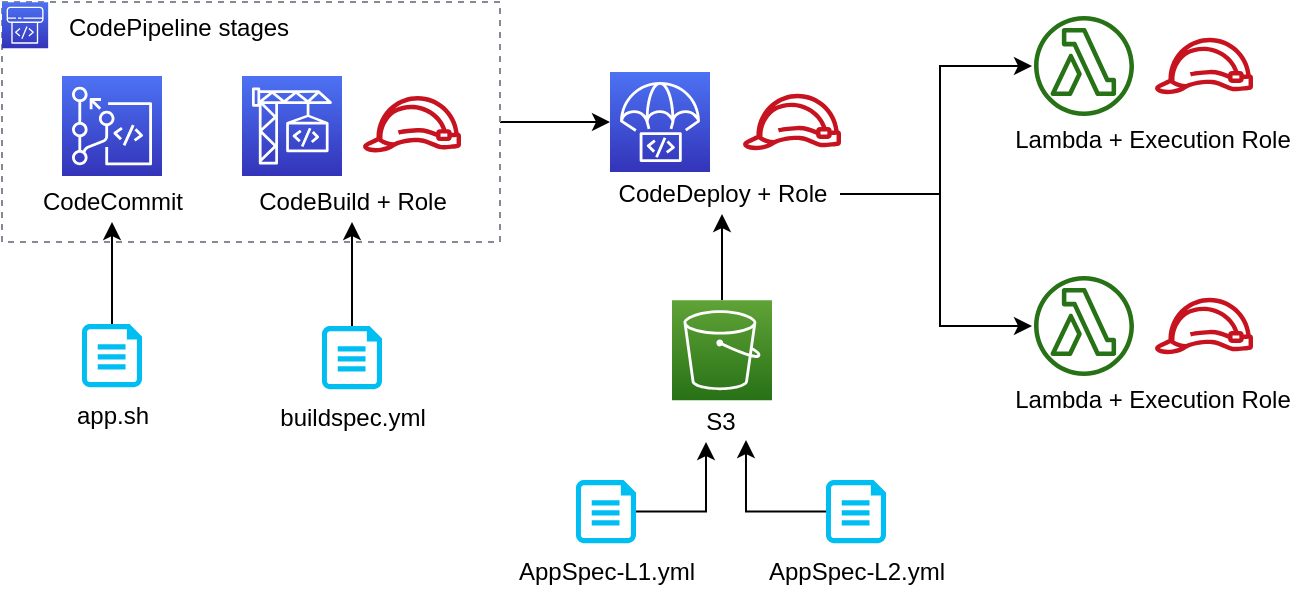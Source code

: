 <mxfile version="14.1.8" type="device"><diagram id="VrJSyCtyyk0UYBWMlAai" name="Page-1"><mxGraphModel dx="905" dy="672" grid="1" gridSize="10" guides="1" tooltips="1" connect="1" arrows="1" fold="1" page="1" pageScale="1" pageWidth="850" pageHeight="1100" math="0" shadow="0"><root><mxCell id="0"/><mxCell id="1" parent="0"/><mxCell id="CgnZ6I5k_JEpJdd7FQ-a-94" style="edgeStyle=orthogonalEdgeStyle;rounded=0;orthogonalLoop=1;jettySize=auto;html=1;" edge="1" parent="1" source="CgnZ6I5k_JEpJdd7FQ-a-36" target="CgnZ6I5k_JEpJdd7FQ-a-88"><mxGeometry relative="1" as="geometry"/></mxCell><mxCell id="CgnZ6I5k_JEpJdd7FQ-a-36" value="" style="outlineConnect=0;gradientColor=none;html=1;whiteSpace=wrap;fontSize=12;fontStyle=0;strokeColor=#858B94;fillColor=none;verticalAlign=top;align=center;fontColor=#858B94;dashed=1;spacingTop=3;" vertex="1" parent="1"><mxGeometry x="90" y="563" width="249" height="120" as="geometry"/></mxCell><mxCell id="CgnZ6I5k_JEpJdd7FQ-a-15" value="" style="outlineConnect=0;fontColor=#232F3E;gradientColor=#4D72F3;gradientDirection=north;fillColor=#3334B9;strokeColor=#ffffff;dashed=0;verticalLabelPosition=bottom;verticalAlign=top;align=center;html=1;fontSize=12;fontStyle=0;aspect=fixed;shape=mxgraph.aws4.resourceIcon;resIcon=mxgraph.aws4.codepipeline;" vertex="1" parent="1"><mxGeometry x="90" y="563.08" width="23.077" height="23.077" as="geometry"/></mxCell><mxCell id="CgnZ6I5k_JEpJdd7FQ-a-37" value="CodePipeline stages" style="text;html=1;align=center;verticalAlign=middle;resizable=0;points=[];autosize=1;" vertex="1" parent="1"><mxGeometry x="113.078" y="566.155" width="130" height="20" as="geometry"/></mxCell><mxCell id="CgnZ6I5k_JEpJdd7FQ-a-66" value="" style="group" vertex="1" connectable="0" parent="1"><mxGeometry x="100" y="600" width="90" height="180" as="geometry"/></mxCell><mxCell id="CgnZ6I5k_JEpJdd7FQ-a-25" value="" style="group" vertex="1" connectable="0" parent="CgnZ6I5k_JEpJdd7FQ-a-66"><mxGeometry width="90" height="73" as="geometry"/></mxCell><mxCell id="CgnZ6I5k_JEpJdd7FQ-a-1" value="" style="outlineConnect=0;fontColor=#232F3E;gradientColor=#4D72F3;gradientDirection=north;fillColor=#3334B9;strokeColor=#ffffff;dashed=0;verticalLabelPosition=bottom;verticalAlign=top;align=center;html=1;fontSize=12;fontStyle=0;aspect=fixed;shape=mxgraph.aws4.resourceIcon;resIcon=mxgraph.aws4.codecommit;" vertex="1" parent="CgnZ6I5k_JEpJdd7FQ-a-25"><mxGeometry x="20" width="50" height="50" as="geometry"/></mxCell><mxCell id="CgnZ6I5k_JEpJdd7FQ-a-24" value="CodeCommit" style="text;html=1;align=center;verticalAlign=middle;resizable=0;points=[];autosize=1;" vertex="1" parent="CgnZ6I5k_JEpJdd7FQ-a-25"><mxGeometry y="53" width="90" height="20" as="geometry"/></mxCell><mxCell id="CgnZ6I5k_JEpJdd7FQ-a-27" value="" style="group" vertex="1" connectable="0" parent="CgnZ6I5k_JEpJdd7FQ-a-66"><mxGeometry x="20" y="124" width="50" height="56" as="geometry"/></mxCell><mxCell id="CgnZ6I5k_JEpJdd7FQ-a-8" value="" style="verticalLabelPosition=bottom;html=1;verticalAlign=top;align=center;strokeColor=none;fillColor=#00BEF2;shape=mxgraph.azure.cloud_services_configuration_file;pointerEvents=1;" vertex="1" parent="CgnZ6I5k_JEpJdd7FQ-a-27"><mxGeometry x="10" width="30" height="31.58" as="geometry"/></mxCell><mxCell id="CgnZ6I5k_JEpJdd7FQ-a-26" value="app.sh" style="text;html=1;align=center;verticalAlign=middle;resizable=0;points=[];autosize=1;" vertex="1" parent="CgnZ6I5k_JEpJdd7FQ-a-27"><mxGeometry y="36" width="50" height="20" as="geometry"/></mxCell><mxCell id="CgnZ6I5k_JEpJdd7FQ-a-28" style="edgeStyle=orthogonalEdgeStyle;rounded=0;orthogonalLoop=1;jettySize=auto;html=1;" edge="1" parent="CgnZ6I5k_JEpJdd7FQ-a-66" source="CgnZ6I5k_JEpJdd7FQ-a-8" target="CgnZ6I5k_JEpJdd7FQ-a-24"><mxGeometry relative="1" as="geometry"/></mxCell><mxCell id="CgnZ6I5k_JEpJdd7FQ-a-11" value="" style="group" vertex="1" connectable="0" parent="1"><mxGeometry x="590" y="570" width="150" height="72.12" as="geometry"/></mxCell><mxCell id="CgnZ6I5k_JEpJdd7FQ-a-12" value="" style="outlineConnect=0;fontColor=#232F3E;gradientColor=none;fillColor=#C7131F;strokeColor=none;dashed=0;verticalLabelPosition=bottom;verticalAlign=top;align=center;html=1;fontSize=12;fontStyle=0;aspect=fixed;pointerEvents=1;shape=mxgraph.aws4.role;" vertex="1" parent="CgnZ6I5k_JEpJdd7FQ-a-11"><mxGeometry x="76" y="10.9" width="50" height="28.21" as="geometry"/></mxCell><mxCell id="CgnZ6I5k_JEpJdd7FQ-a-13" value="" style="outlineConnect=0;fontColor=#232F3E;gradientColor=none;fillColor=#277116;strokeColor=none;dashed=0;verticalLabelPosition=bottom;verticalAlign=top;align=center;html=1;fontSize=12;fontStyle=0;aspect=fixed;pointerEvents=1;shape=mxgraph.aws4.lambda_function;" vertex="1" parent="CgnZ6I5k_JEpJdd7FQ-a-11"><mxGeometry x="16" width="50" height="50" as="geometry"/></mxCell><mxCell id="CgnZ6I5k_JEpJdd7FQ-a-14" value="Lambda + Execution Role" style="text;html=1;resizable=0;autosize=1;align=center;verticalAlign=middle;points=[];fillColor=none;strokeColor=none;rounded=0;" vertex="1" parent="CgnZ6I5k_JEpJdd7FQ-a-11"><mxGeometry y="52.12" width="150" height="20" as="geometry"/></mxCell><mxCell id="CgnZ6I5k_JEpJdd7FQ-a-58" value="" style="group" vertex="1" connectable="0" parent="1"><mxGeometry x="590" y="700" width="150" height="72.12" as="geometry"/></mxCell><mxCell id="CgnZ6I5k_JEpJdd7FQ-a-59" value="" style="outlineConnect=0;fontColor=#232F3E;gradientColor=none;fillColor=#C7131F;strokeColor=none;dashed=0;verticalLabelPosition=bottom;verticalAlign=top;align=center;html=1;fontSize=12;fontStyle=0;aspect=fixed;pointerEvents=1;shape=mxgraph.aws4.role;" vertex="1" parent="CgnZ6I5k_JEpJdd7FQ-a-58"><mxGeometry x="76" y="10.9" width="50" height="28.21" as="geometry"/></mxCell><mxCell id="CgnZ6I5k_JEpJdd7FQ-a-60" value="" style="outlineConnect=0;fontColor=#232F3E;gradientColor=none;fillColor=#277116;strokeColor=none;dashed=0;verticalLabelPosition=bottom;verticalAlign=top;align=center;html=1;fontSize=12;fontStyle=0;aspect=fixed;pointerEvents=1;shape=mxgraph.aws4.lambda_function;" vertex="1" parent="CgnZ6I5k_JEpJdd7FQ-a-58"><mxGeometry x="16" width="50" height="50" as="geometry"/></mxCell><mxCell id="CgnZ6I5k_JEpJdd7FQ-a-61" value="Lambda + Execution Role" style="text;html=1;resizable=0;autosize=1;align=center;verticalAlign=middle;points=[];fillColor=none;strokeColor=none;rounded=0;" vertex="1" parent="CgnZ6I5k_JEpJdd7FQ-a-58"><mxGeometry y="52.12" width="150" height="20" as="geometry"/></mxCell><mxCell id="CgnZ6I5k_JEpJdd7FQ-a-85" value="" style="group" vertex="1" connectable="0" parent="1"><mxGeometry x="210" y="600" width="110" height="181" as="geometry"/></mxCell><mxCell id="CgnZ6I5k_JEpJdd7FQ-a-82" value="" style="outlineConnect=0;fontColor=#232F3E;gradientColor=none;fillColor=#C7131F;strokeColor=none;dashed=0;verticalLabelPosition=bottom;verticalAlign=top;align=center;html=1;fontSize=12;fontStyle=0;aspect=fixed;pointerEvents=1;shape=mxgraph.aws4.role;" vertex="1" parent="CgnZ6I5k_JEpJdd7FQ-a-85"><mxGeometry x="60" y="10" width="50" height="28.21" as="geometry"/></mxCell><mxCell id="CgnZ6I5k_JEpJdd7FQ-a-34" value="" style="group" vertex="1" connectable="0" parent="CgnZ6I5k_JEpJdd7FQ-a-85"><mxGeometry x="10" y="125" width="90" height="56" as="geometry"/></mxCell><mxCell id="CgnZ6I5k_JEpJdd7FQ-a-32" value="" style="verticalLabelPosition=bottom;html=1;verticalAlign=top;align=center;strokeColor=none;fillColor=#00BEF2;shape=mxgraph.azure.cloud_services_configuration_file;pointerEvents=1;" vertex="1" parent="CgnZ6I5k_JEpJdd7FQ-a-34"><mxGeometry x="30" width="30" height="31.58" as="geometry"/></mxCell><mxCell id="CgnZ6I5k_JEpJdd7FQ-a-33" value="buildspec.yml" style="text;html=1;align=center;verticalAlign=middle;resizable=0;points=[];autosize=1;" vertex="1" parent="CgnZ6I5k_JEpJdd7FQ-a-34"><mxGeometry y="36" width="90" height="20" as="geometry"/></mxCell><mxCell id="CgnZ6I5k_JEpJdd7FQ-a-35" style="edgeStyle=orthogonalEdgeStyle;rounded=0;orthogonalLoop=1;jettySize=auto;html=1;" edge="1" parent="CgnZ6I5k_JEpJdd7FQ-a-85" source="CgnZ6I5k_JEpJdd7FQ-a-32" target="CgnZ6I5k_JEpJdd7FQ-a-29"><mxGeometry x="10" as="geometry"/></mxCell><mxCell id="CgnZ6I5k_JEpJdd7FQ-a-2" value="" style="outlineConnect=0;fontColor=#232F3E;gradientColor=#4D72F3;gradientDirection=north;fillColor=#3334B9;strokeColor=#ffffff;dashed=0;verticalLabelPosition=bottom;verticalAlign=top;align=center;html=1;fontSize=12;fontStyle=0;aspect=fixed;shape=mxgraph.aws4.resourceIcon;resIcon=mxgraph.aws4.codebuild;" vertex="1" parent="CgnZ6I5k_JEpJdd7FQ-a-85"><mxGeometry width="50" height="50" as="geometry"/></mxCell><mxCell id="CgnZ6I5k_JEpJdd7FQ-a-29" value="CodeBuild + Role" style="text;html=1;align=center;verticalAlign=middle;resizable=0;points=[];autosize=1;" vertex="1" parent="CgnZ6I5k_JEpJdd7FQ-a-85"><mxGeometry y="53" width="110" height="20" as="geometry"/></mxCell><mxCell id="CgnZ6I5k_JEpJdd7FQ-a-90" value="" style="group" vertex="1" connectable="0" parent="1"><mxGeometry x="390" y="598" width="120" height="71" as="geometry"/></mxCell><mxCell id="CgnZ6I5k_JEpJdd7FQ-a-86" value="" style="outlineConnect=0;fontColor=#232F3E;gradientColor=none;fillColor=#C7131F;strokeColor=none;dashed=0;verticalLabelPosition=bottom;verticalAlign=top;align=center;html=1;fontSize=12;fontStyle=0;aspect=fixed;pointerEvents=1;shape=mxgraph.aws4.role;" vertex="1" parent="CgnZ6I5k_JEpJdd7FQ-a-90"><mxGeometry x="70" y="10.9" width="50" height="28.21" as="geometry"/></mxCell><mxCell id="CgnZ6I5k_JEpJdd7FQ-a-88" value="" style="outlineConnect=0;fontColor=#232F3E;gradientColor=#4D72F3;gradientDirection=north;fillColor=#3334B9;strokeColor=#ffffff;dashed=0;verticalLabelPosition=bottom;verticalAlign=top;align=center;html=1;fontSize=12;fontStyle=0;aspect=fixed;shape=mxgraph.aws4.resourceIcon;resIcon=mxgraph.aws4.codedeploy;" vertex="1" parent="CgnZ6I5k_JEpJdd7FQ-a-90"><mxGeometry x="4" width="50" height="50" as="geometry"/></mxCell><mxCell id="CgnZ6I5k_JEpJdd7FQ-a-89" value="CodeDeploy + Role" style="text;html=1;align=center;verticalAlign=middle;resizable=0;points=[];autosize=1;" vertex="1" parent="CgnZ6I5k_JEpJdd7FQ-a-90"><mxGeometry y="51" width="120" height="20" as="geometry"/></mxCell><mxCell id="CgnZ6I5k_JEpJdd7FQ-a-92" style="edgeStyle=orthogonalEdgeStyle;rounded=0;orthogonalLoop=1;jettySize=auto;html=1;" edge="1" parent="1" source="CgnZ6I5k_JEpJdd7FQ-a-22" target="CgnZ6I5k_JEpJdd7FQ-a-89"><mxGeometry relative="1" as="geometry"/></mxCell><mxCell id="CgnZ6I5k_JEpJdd7FQ-a-93" value="" style="group" vertex="1" connectable="0" parent="1"><mxGeometry x="347" y="712.12" width="220" height="145.88" as="geometry"/></mxCell><mxCell id="CgnZ6I5k_JEpJdd7FQ-a-41" value="" style="group" vertex="1" connectable="0" parent="CgnZ6I5k_JEpJdd7FQ-a-93"><mxGeometry y="89.88" width="95" height="56" as="geometry"/></mxCell><mxCell id="CgnZ6I5k_JEpJdd7FQ-a-42" value="" style="verticalLabelPosition=bottom;html=1;verticalAlign=top;align=center;strokeColor=none;fillColor=#00BEF2;shape=mxgraph.azure.cloud_services_configuration_file;pointerEvents=1;" vertex="1" parent="CgnZ6I5k_JEpJdd7FQ-a-41"><mxGeometry x="30" width="30" height="31.58" as="geometry"/></mxCell><mxCell id="CgnZ6I5k_JEpJdd7FQ-a-43" value="AppSpec-L1.yml" style="text;html=1;align=center;verticalAlign=middle;resizable=0;points=[];autosize=1;" vertex="1" parent="CgnZ6I5k_JEpJdd7FQ-a-41"><mxGeometry x="-5" y="36" width="100" height="20" as="geometry"/></mxCell><mxCell id="CgnZ6I5k_JEpJdd7FQ-a-45" value="" style="group" vertex="1" connectable="0" parent="CgnZ6I5k_JEpJdd7FQ-a-93"><mxGeometry x="125" y="89.88" width="95" height="56" as="geometry"/></mxCell><mxCell id="CgnZ6I5k_JEpJdd7FQ-a-46" value="" style="verticalLabelPosition=bottom;html=1;verticalAlign=top;align=center;strokeColor=none;fillColor=#00BEF2;shape=mxgraph.azure.cloud_services_configuration_file;pointerEvents=1;" vertex="1" parent="CgnZ6I5k_JEpJdd7FQ-a-45"><mxGeometry x="30" width="30" height="31.58" as="geometry"/></mxCell><mxCell id="CgnZ6I5k_JEpJdd7FQ-a-47" value="AppSpec-L2.yml" style="text;html=1;align=center;verticalAlign=middle;resizable=0;points=[];autosize=1;" vertex="1" parent="CgnZ6I5k_JEpJdd7FQ-a-45"><mxGeometry x="-5" y="36" width="100" height="20" as="geometry"/></mxCell><mxCell id="CgnZ6I5k_JEpJdd7FQ-a-69" value="" style="group" vertex="1" connectable="0" parent="CgnZ6I5k_JEpJdd7FQ-a-93"><mxGeometry x="78" width="50" height="70.88" as="geometry"/></mxCell><mxCell id="CgnZ6I5k_JEpJdd7FQ-a-22" value="" style="outlineConnect=0;fontColor=#232F3E;gradientColor=#60A337;gradientDirection=north;fillColor=#277116;strokeColor=#ffffff;dashed=0;verticalLabelPosition=bottom;verticalAlign=top;align=center;html=1;fontSize=12;fontStyle=0;aspect=fixed;shape=mxgraph.aws4.resourceIcon;resIcon=mxgraph.aws4.s3;" vertex="1" parent="CgnZ6I5k_JEpJdd7FQ-a-69"><mxGeometry width="50" height="50" as="geometry"/></mxCell><mxCell id="CgnZ6I5k_JEpJdd7FQ-a-23" value="S3" style="text;html=1;resizable=0;autosize=1;align=center;verticalAlign=middle;points=[];fillColor=none;strokeColor=none;rounded=0;" vertex="1" parent="CgnZ6I5k_JEpJdd7FQ-a-69"><mxGeometry x="9" y="50.88" width="30" height="20" as="geometry"/></mxCell><mxCell id="CgnZ6I5k_JEpJdd7FQ-a-78" style="edgeStyle=orthogonalEdgeStyle;rounded=0;orthogonalLoop=1;jettySize=auto;html=1;" edge="1" parent="CgnZ6I5k_JEpJdd7FQ-a-93" source="CgnZ6I5k_JEpJdd7FQ-a-42" target="CgnZ6I5k_JEpJdd7FQ-a-23"><mxGeometry x="-245" y="-162.12" as="geometry"><Array as="points"><mxPoint x="95" y="105.88"/></Array></mxGeometry></mxCell><mxCell id="CgnZ6I5k_JEpJdd7FQ-a-80" style="edgeStyle=orthogonalEdgeStyle;rounded=0;orthogonalLoop=1;jettySize=auto;html=1;entryX=0.933;entryY=0.95;entryDx=0;entryDy=0;entryPerimeter=0;" edge="1" parent="CgnZ6I5k_JEpJdd7FQ-a-93" source="CgnZ6I5k_JEpJdd7FQ-a-46" target="CgnZ6I5k_JEpJdd7FQ-a-23"><mxGeometry x="-245" y="-162.12" as="geometry"/></mxCell><mxCell id="CgnZ6I5k_JEpJdd7FQ-a-95" style="edgeStyle=orthogonalEdgeStyle;rounded=0;orthogonalLoop=1;jettySize=auto;html=1;" edge="1" parent="1"><mxGeometry relative="1" as="geometry"><mxPoint x="509.0" y="659" as="sourcePoint"/><mxPoint x="605" y="725" as="targetPoint"/><Array as="points"><mxPoint x="559" y="659"/><mxPoint x="559" y="725"/></Array></mxGeometry></mxCell><mxCell id="CgnZ6I5k_JEpJdd7FQ-a-96" style="edgeStyle=orthogonalEdgeStyle;rounded=0;orthogonalLoop=1;jettySize=auto;html=1;" edge="1" parent="1"><mxGeometry relative="1" as="geometry"><mxPoint x="509.0" y="659" as="sourcePoint"/><mxPoint x="605" y="595" as="targetPoint"/><Array as="points"><mxPoint x="559" y="659"/><mxPoint x="559" y="595"/></Array></mxGeometry></mxCell></root></mxGraphModel></diagram></mxfile>